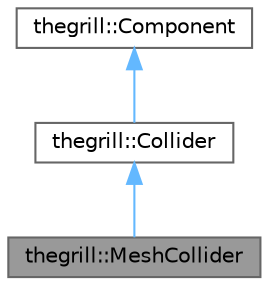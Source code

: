 digraph "thegrill::MeshCollider"
{
 // LATEX_PDF_SIZE
  bgcolor="transparent";
  edge [fontname=Helvetica,fontsize=10,labelfontname=Helvetica,labelfontsize=10];
  node [fontname=Helvetica,fontsize=10,shape=box,height=0.2,width=0.4];
  Node1 [id="Node000001",label="thegrill::MeshCollider",height=0.2,width=0.4,color="gray40", fillcolor="grey60", style="filled", fontcolor="black",tooltip=" "];
  Node2 -> Node1 [id="edge3_Node000001_Node000002",dir="back",color="steelblue1",style="solid",tooltip=" "];
  Node2 [id="Node000002",label="thegrill::Collider",height=0.2,width=0.4,color="gray40", fillcolor="white", style="filled",URL="$structthegrill_1_1_collider.html",tooltip=" "];
  Node3 -> Node2 [id="edge4_Node000002_Node000003",dir="back",color="steelblue1",style="solid",tooltip=" "];
  Node3 [id="Node000003",label="thegrill::Component",height=0.2,width=0.4,color="gray40", fillcolor="white", style="filled",URL="$structthegrill_1_1_component.html",tooltip="Base class for all components in the engine."];
}
